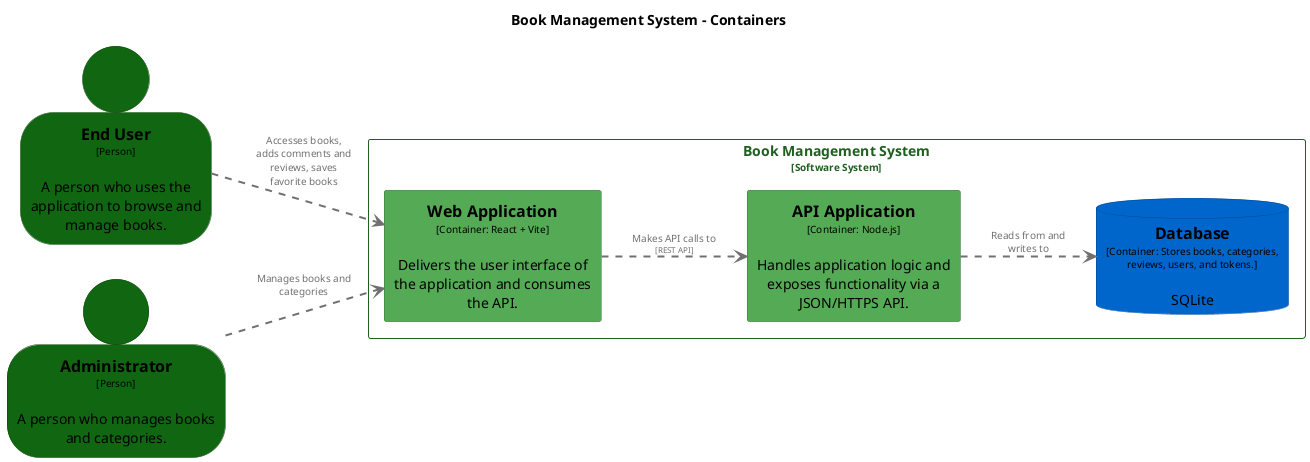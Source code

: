 @startuml
set separator none
title Book Management System - Containers

left to right direction

skinparam {
  arrowFontSize 10
  defaultTextAlignment center
  wrapWidth 200
  maxMessageSize 100
}

hide stereotype

skinparam rectangle<<BookManagementSystem.APIApplication>> {
  BackgroundColor #55aa55
  FontColor #000000
  BorderColor #3b763b
  shadowing false
}
skinparam person<<Administrator>> {
  BackgroundColor #116611
  FontColor #000000
  BorderColor #0b470b
  shadowing false
}
skinparam database<<BookManagementSystem.Database>> {
  BackgroundColor #0066cc
  FontColor #000000
  BorderColor #00478e
  shadowing false
}
skinparam person<<EndUser>> {
  BackgroundColor #116611
  FontColor #000000
  BorderColor #0b470b
  shadowing false
}
skinparam rectangle<<BookManagementSystem.WebApplication>> {
  BackgroundColor #55aa55
  FontColor #000000
  BorderColor #3b763b
  shadowing false
}
skinparam rectangle<<BookManagementSystem>> {
  BorderColor #1f5f1f
  FontColor #1f5f1f
  shadowing false
}

person "==End User\n<size:10>[Person]</size>\n\nA person who uses the application to browse and manage books." <<EndUser>> as EndUser
person "==Administrator\n<size:10>[Person]</size>\n\nA person who manages books and categories." <<Administrator>> as Administrator

rectangle "Book Management System\n<size:10>[Software System]</size>" <<BookManagementSystem>> {
  database "==Database\n<size:10>[Container: Stores books, categories, reviews, users, and tokens.]</size>\n\nSQLite" <<BookManagementSystem.Database>> as BookManagementSystem.Database
  rectangle "==Web Application\n<size:10>[Container: React + Vite]</size>\n\nDelivers the user interface of the application and consumes the API." <<BookManagementSystem.WebApplication>> as BookManagementSystem.WebApplication
  rectangle "==API Application\n<size:10>[Container: Node.js]</size>\n\nHandles application logic and exposes functionality via a JSON/HTTPS API." <<BookManagementSystem.APIApplication>> as BookManagementSystem.APIApplication
}

EndUser .[#707070,thickness=2].> BookManagementSystem.WebApplication : "<color:#707070>Accesses books, adds comments and reviews, saves favorite books"
Administrator .[#707070,thickness=2].> BookManagementSystem.WebApplication : "<color:#707070>Manages books and categories"
BookManagementSystem.WebApplication .[#707070,thickness=2].> BookManagementSystem.APIApplication : "<color:#707070>Makes API calls to\n<color:#707070><size:8>[REST API]</size>"
BookManagementSystem.APIApplication .[#707070,thickness=2].> BookManagementSystem.Database : "<color:#707070>Reads from and writes to"
@enduml